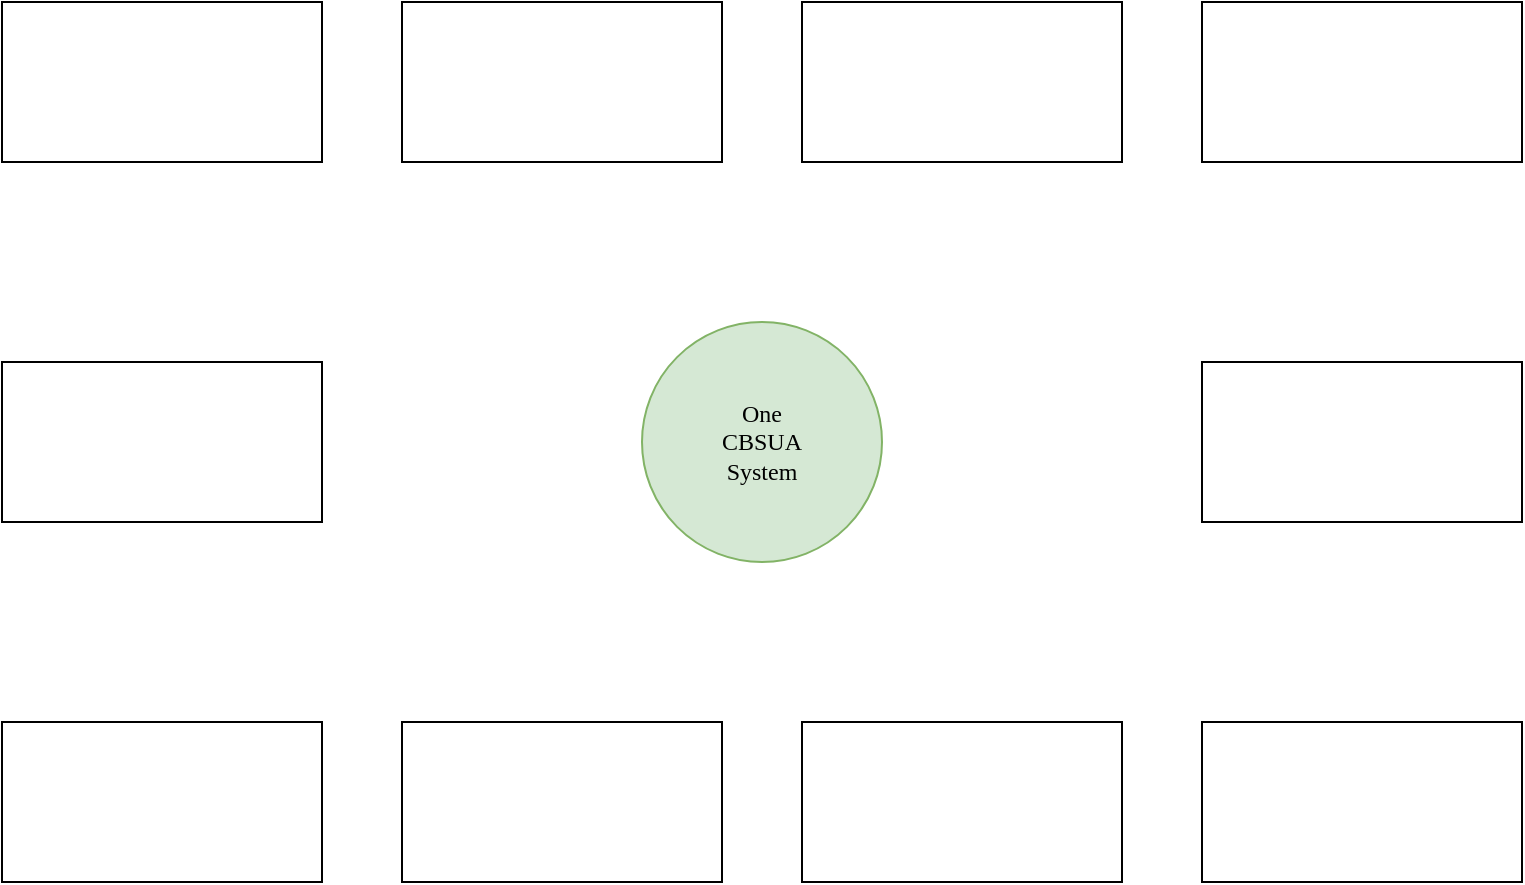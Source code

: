 <mxfile version="26.3.0">
  <diagram name="Page-1" id="XrLnO912Jv1oN71-e2fB">
    <mxGraphModel dx="1152" dy="632" grid="1" gridSize="10" guides="1" tooltips="1" connect="1" arrows="1" fold="1" page="1" pageScale="1" pageWidth="850" pageHeight="1100" math="0" shadow="0">
      <root>
        <mxCell id="0" />
        <mxCell id="1" parent="0" />
        <mxCell id="vif7123QISbDYjLLOfTG-3" value="One&lt;div&gt;CBSUA&lt;/div&gt;&lt;div&gt;System&lt;/div&gt;" style="ellipse;whiteSpace=wrap;html=1;aspect=fixed;fontFamily=Tahoma;fillColor=#d5e8d4;strokeColor=#82b366;" vertex="1" parent="1">
          <mxGeometry x="360" y="200" width="120" height="120" as="geometry" />
        </mxCell>
        <mxCell id="vif7123QISbDYjLLOfTG-5" value="" style="rounded=0;whiteSpace=wrap;html=1;" vertex="1" parent="1">
          <mxGeometry x="40" y="40" width="160" height="80" as="geometry" />
        </mxCell>
        <mxCell id="vif7123QISbDYjLLOfTG-6" value="" style="rounded=0;whiteSpace=wrap;html=1;" vertex="1" parent="1">
          <mxGeometry x="240" y="40" width="160" height="80" as="geometry" />
        </mxCell>
        <mxCell id="vif7123QISbDYjLLOfTG-7" value="" style="rounded=0;whiteSpace=wrap;html=1;" vertex="1" parent="1">
          <mxGeometry x="440" y="40" width="160" height="80" as="geometry" />
        </mxCell>
        <mxCell id="vif7123QISbDYjLLOfTG-8" value="" style="rounded=0;whiteSpace=wrap;html=1;" vertex="1" parent="1">
          <mxGeometry x="640" y="40" width="160" height="80" as="geometry" />
        </mxCell>
        <mxCell id="vif7123QISbDYjLLOfTG-9" value="" style="rounded=0;whiteSpace=wrap;html=1;" vertex="1" parent="1">
          <mxGeometry x="40" y="400" width="160" height="80" as="geometry" />
        </mxCell>
        <mxCell id="vif7123QISbDYjLLOfTG-10" value="" style="rounded=0;whiteSpace=wrap;html=1;" vertex="1" parent="1">
          <mxGeometry x="240" y="400" width="160" height="80" as="geometry" />
        </mxCell>
        <mxCell id="vif7123QISbDYjLLOfTG-11" value="" style="rounded=0;whiteSpace=wrap;html=1;" vertex="1" parent="1">
          <mxGeometry x="440" y="400" width="160" height="80" as="geometry" />
        </mxCell>
        <mxCell id="vif7123QISbDYjLLOfTG-12" value="" style="rounded=0;whiteSpace=wrap;html=1;" vertex="1" parent="1">
          <mxGeometry x="640" y="400" width="160" height="80" as="geometry" />
        </mxCell>
        <mxCell id="vif7123QISbDYjLLOfTG-13" value="" style="rounded=0;whiteSpace=wrap;html=1;" vertex="1" parent="1">
          <mxGeometry x="640" y="220" width="160" height="80" as="geometry" />
        </mxCell>
        <mxCell id="vif7123QISbDYjLLOfTG-14" value="" style="rounded=0;whiteSpace=wrap;html=1;" vertex="1" parent="1">
          <mxGeometry x="40" y="220" width="160" height="80" as="geometry" />
        </mxCell>
      </root>
    </mxGraphModel>
  </diagram>
</mxfile>
